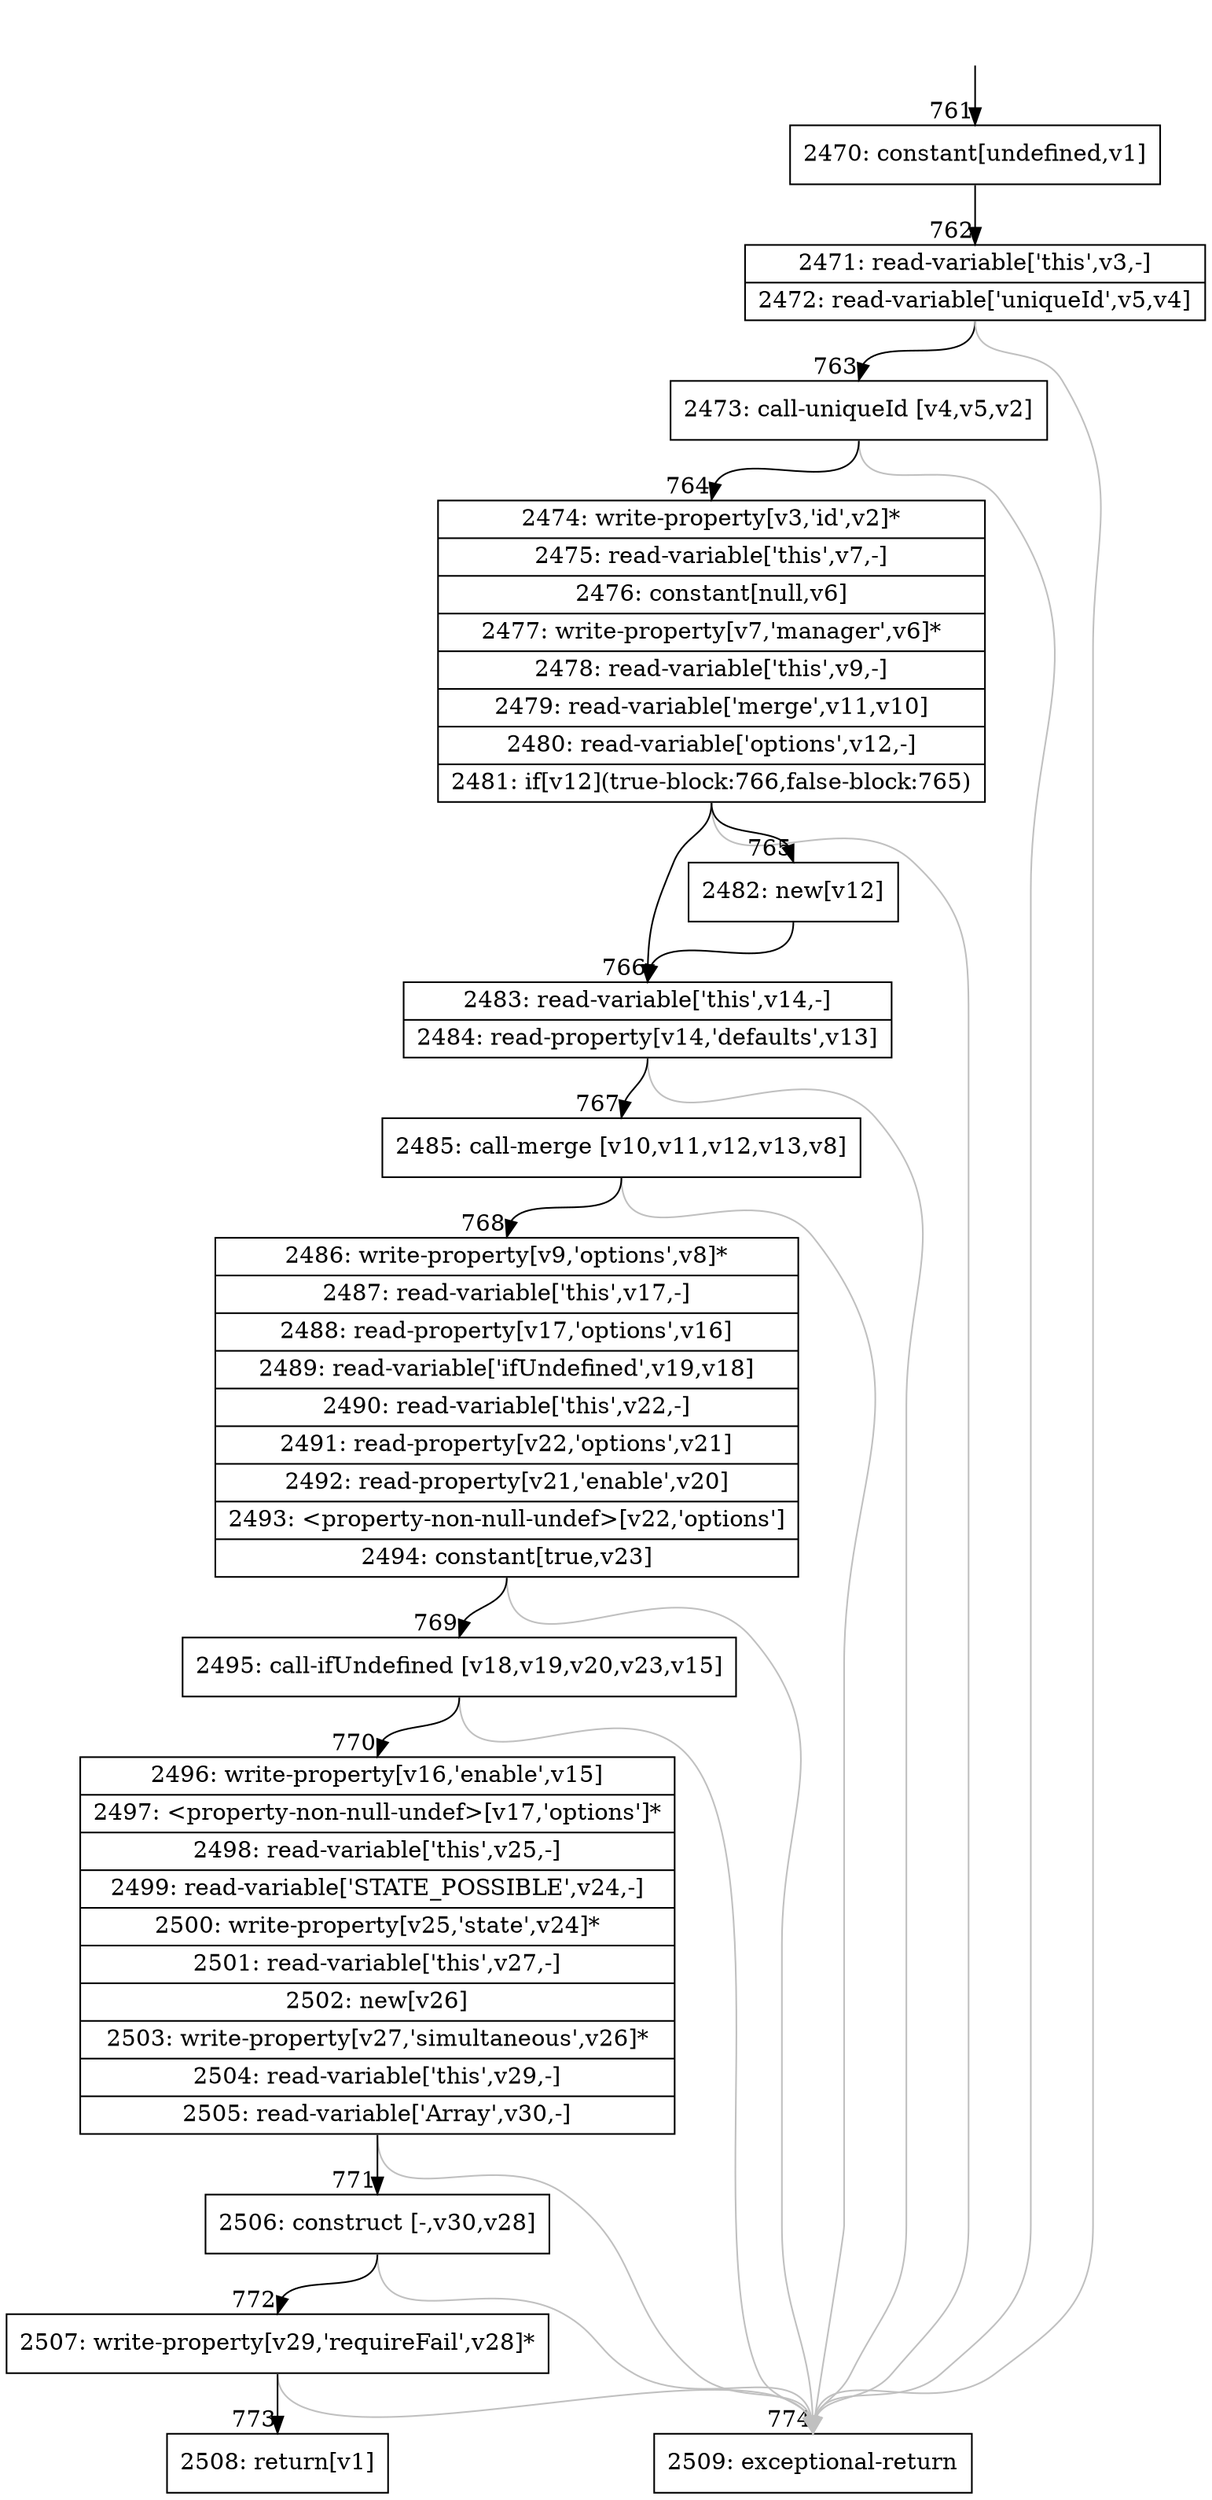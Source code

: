 digraph {
rankdir="TD"
BB_entry66[shape=none,label=""];
BB_entry66 -> BB761 [tailport=s, headport=n, headlabel="    761"]
BB761 [shape=record label="{2470: constant[undefined,v1]}" ] 
BB761 -> BB762 [tailport=s, headport=n, headlabel="      762"]
BB762 [shape=record label="{2471: read-variable['this',v3,-]|2472: read-variable['uniqueId',v5,v4]}" ] 
BB762 -> BB763 [tailport=s, headport=n, headlabel="      763"]
BB762 -> BB774 [tailport=s, headport=n, color=gray, headlabel="      774"]
BB763 [shape=record label="{2473: call-uniqueId [v4,v5,v2]}" ] 
BB763 -> BB764 [tailport=s, headport=n, headlabel="      764"]
BB763 -> BB774 [tailport=s, headport=n, color=gray]
BB764 [shape=record label="{2474: write-property[v3,'id',v2]*|2475: read-variable['this',v7,-]|2476: constant[null,v6]|2477: write-property[v7,'manager',v6]*|2478: read-variable['this',v9,-]|2479: read-variable['merge',v11,v10]|2480: read-variable['options',v12,-]|2481: if[v12](true-block:766,false-block:765)}" ] 
BB764 -> BB766 [tailport=s, headport=n, headlabel="      766"]
BB764 -> BB765 [tailport=s, headport=n, headlabel="      765"]
BB764 -> BB774 [tailport=s, headport=n, color=gray]
BB765 [shape=record label="{2482: new[v12]}" ] 
BB765 -> BB766 [tailport=s, headport=n]
BB766 [shape=record label="{2483: read-variable['this',v14,-]|2484: read-property[v14,'defaults',v13]}" ] 
BB766 -> BB767 [tailport=s, headport=n, headlabel="      767"]
BB766 -> BB774 [tailport=s, headport=n, color=gray]
BB767 [shape=record label="{2485: call-merge [v10,v11,v12,v13,v8]}" ] 
BB767 -> BB768 [tailport=s, headport=n, headlabel="      768"]
BB767 -> BB774 [tailport=s, headport=n, color=gray]
BB768 [shape=record label="{2486: write-property[v9,'options',v8]*|2487: read-variable['this',v17,-]|2488: read-property[v17,'options',v16]|2489: read-variable['ifUndefined',v19,v18]|2490: read-variable['this',v22,-]|2491: read-property[v22,'options',v21]|2492: read-property[v21,'enable',v20]|2493: \<property-non-null-undef\>[v22,'options']|2494: constant[true,v23]}" ] 
BB768 -> BB769 [tailport=s, headport=n, headlabel="      769"]
BB768 -> BB774 [tailport=s, headport=n, color=gray]
BB769 [shape=record label="{2495: call-ifUndefined [v18,v19,v20,v23,v15]}" ] 
BB769 -> BB770 [tailport=s, headport=n, headlabel="      770"]
BB769 -> BB774 [tailport=s, headport=n, color=gray]
BB770 [shape=record label="{2496: write-property[v16,'enable',v15]|2497: \<property-non-null-undef\>[v17,'options']*|2498: read-variable['this',v25,-]|2499: read-variable['STATE_POSSIBLE',v24,-]|2500: write-property[v25,'state',v24]*|2501: read-variable['this',v27,-]|2502: new[v26]|2503: write-property[v27,'simultaneous',v26]*|2504: read-variable['this',v29,-]|2505: read-variable['Array',v30,-]}" ] 
BB770 -> BB771 [tailport=s, headport=n, headlabel="      771"]
BB770 -> BB774 [tailport=s, headport=n, color=gray]
BB771 [shape=record label="{2506: construct [-,v30,v28]}" ] 
BB771 -> BB772 [tailport=s, headport=n, headlabel="      772"]
BB771 -> BB774 [tailport=s, headport=n, color=gray]
BB772 [shape=record label="{2507: write-property[v29,'requireFail',v28]*}" ] 
BB772 -> BB773 [tailport=s, headport=n, headlabel="      773"]
BB772 -> BB774 [tailport=s, headport=n, color=gray]
BB773 [shape=record label="{2508: return[v1]}" ] 
BB774 [shape=record label="{2509: exceptional-return}" ] 
//#$~ 1271
}
